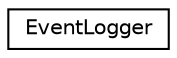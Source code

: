 digraph "Graphical Class Hierarchy"
{
 // LATEX_PDF_SIZE
  edge [fontname="Helvetica",fontsize="10",labelfontname="Helvetica",labelfontsize="10"];
  node [fontname="Helvetica",fontsize="10",shape=record];
  rankdir="LR";
  Node0 [label="EventLogger",height=0.2,width=0.4,color="black", fillcolor="white", style="filled",URL="$class_event_logger.html",tooltip=" "];
}
